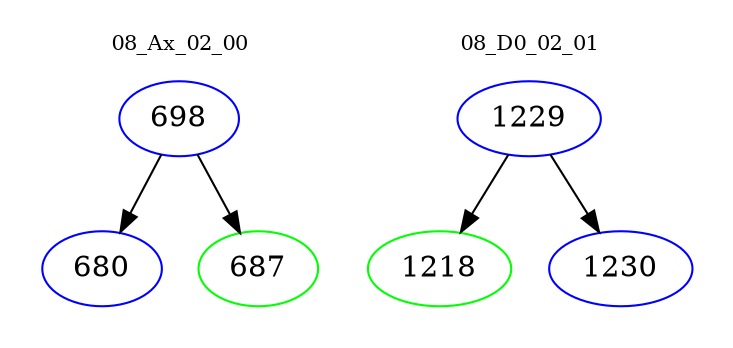 digraph{
subgraph cluster_0 {
color = white
label = "08_Ax_02_00";
fontsize=10;
T0_698 [label="698", color="blue"]
T0_698 -> T0_680 [color="black"]
T0_680 [label="680", color="blue"]
T0_698 -> T0_687 [color="black"]
T0_687 [label="687", color="green"]
}
subgraph cluster_1 {
color = white
label = "08_D0_02_01";
fontsize=10;
T1_1229 [label="1229", color="blue"]
T1_1229 -> T1_1218 [color="black"]
T1_1218 [label="1218", color="green"]
T1_1229 -> T1_1230 [color="black"]
T1_1230 [label="1230", color="blue"]
}
}

